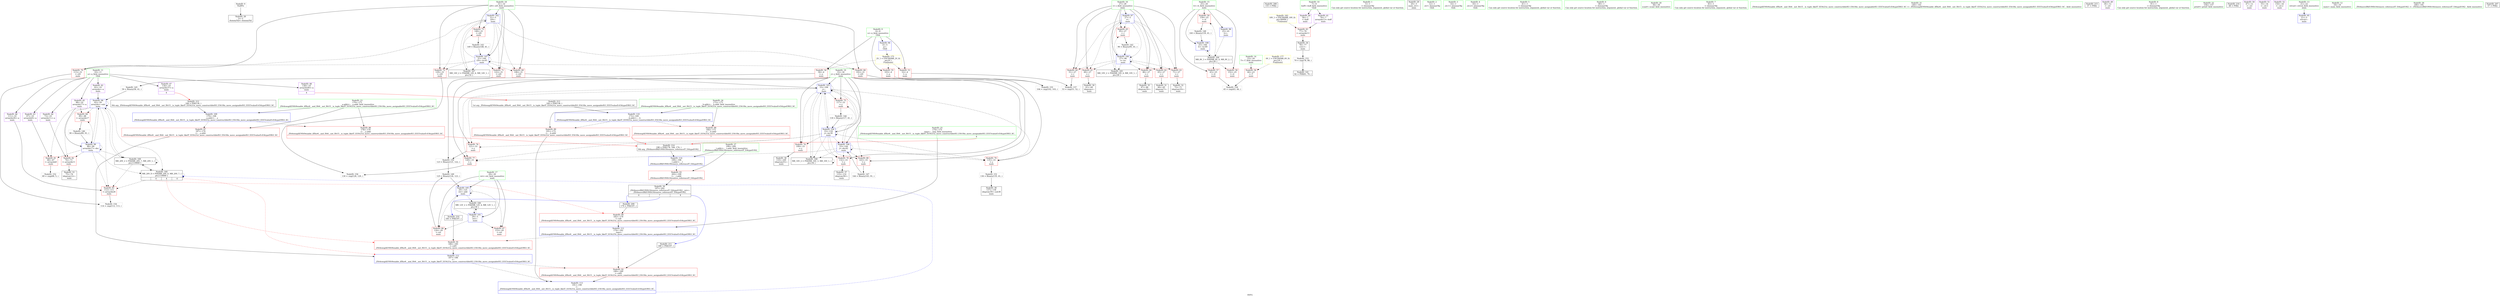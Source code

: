 digraph "SVFG" {
	label="SVFG";

	Node0x5576fee85460 [shape=record,color=grey,label="{NodeID: 0\nNullPtr}"];
	Node0x5576fee85460 -> Node0x5576fee9d410[style=solid];
	Node0x5576fee9e550 [shape=record,color=blue,label="{NodeID: 97\n27\<--5\ni\<--\nmain\n}"];
	Node0x5576fee9e550 -> Node0x5576fee9fe60[style=dashed];
	Node0x5576fee9e550 -> Node0x5576fee9ff30[style=dashed];
	Node0x5576fee9e550 -> Node0x5576feea0000[style=dashed];
	Node0x5576fee9e550 -> Node0x5576feea00d0[style=dashed];
	Node0x5576fee9e550 -> Node0x5576feea01a0[style=dashed];
	Node0x5576fee9e550 -> Node0x5576feea0270[style=dashed];
	Node0x5576fee9e550 -> Node0x5576fee9e7c0[style=dashed];
	Node0x5576fee9e550 -> Node0x5576feeae950[style=dashed];
	Node0x5576fee9c860 [shape=record,color=green,label="{NodeID: 14\n23\<--24\nT\<--T_field_insensitive\nmain\n}"];
	Node0x5576fee9c860 -> Node0x5576fee9fb20[style=solid];
	Node0x5576feea3030 [shape=record,color=blue,label="{NodeID: 111\n174\<--182\n__tmp\<--\n_ZSt4swapIiENSt9enable_ifIXsr6__and_ISt6__not_ISt15__is_tuple_likeIT_EESt21is_move_constructibleIS3_ESt18is_move_assignableIS3_EEE5valueEvE4typeERS3_SC_\n}"];
	Node0x5576feea3030 -> Node0x5576feea1790[style=dashed];
	Node0x5576feea3030 -> Node0x5576feea1860[style=dashed];
	Node0x5576fee9d410 [shape=record,color=black,label="{NodeID: 28\n2\<--3\ndummyVal\<--dummyVal\n}"];
	Node0x5576feebf0a0 [shape=record,color=black,label="{NodeID: 208\n155 = PHI()\n}"];
	Node0x5576fee9dfa0 [shape=record,color=purple,label="{NodeID: 42\n62\<--10\narrayidx\<--a\nmain\n}"];
	Node0x5576fee9dfa0 -> Node0x5576fee9e620[style=solid];
	Node0x5576fee9fb20 [shape=record,color=red,label="{NodeID: 56\n44\<--23\n\<--T\nmain\n}"];
	Node0x5576fee9fb20 -> Node0x5576feea7140[style=solid];
	Node0x5576feea69c0 [shape=record,color=grey,label="{NodeID: 153\n79 = cmp(78, 80, )\n}"];
	Node0x5576feea69c0 -> Node0x5576feccb5a0[style=solid];
	Node0x5576feea0680 [shape=record,color=red,label="{NodeID: 70\n113\<--31\n\<--i20\nmain\n}"];
	Node0x5576feea0680 -> Node0x5576feea6b40[style=solid];
	Node0x5576feeaf350 [shape=record,color=black,label="{NodeID: 167\nMR_14V_2 = PHI(MR_14V_4, MR_14V_1, )\npts\{32 \}\n}"];
	Node0x5576feeaf350 -> Node0x5576fee9e960[style=dashed];
	Node0x5576feea11e0 [shape=record,color=red,label="{NodeID: 84\n89\<--88\n\<--arrayidx17\nmain\n}"];
	Node0x5576feea11e0 -> Node0x5576feea5f40[style=solid];
	Node0x5576fee84950 [shape=record,color=green,label="{NodeID: 1\n5\<--1\n\<--dummyObj\nCan only get source location for instruction, argument, global var or function.}"];
	Node0x5576fee9e620 [shape=record,color=blue,label="{NodeID: 98\n62\<--59\narrayidx\<--sub\nmain\n}"];
	Node0x5576fee9e620 -> Node0x5576feea0f70[style=dashed];
	Node0x5576fee9e620 -> Node0x5576feea1040[style=dashed];
	Node0x5576fee9e620 -> Node0x5576feea11e0[style=dashed];
	Node0x5576fee9e620 -> Node0x5576feea12b0[style=dashed];
	Node0x5576fee9e620 -> Node0x5576fee9e620[style=dashed];
	Node0x5576fee9e620 -> Node0x5576fee9e6f0[style=dashed];
	Node0x5576fee9e620 -> Node0x5576feead050[style=dashed];
	Node0x5576fee9e620 -> Node0x5576feeafd50[style=dashed];
	Node0x5576fee9c8f0 [shape=record,color=green,label="{NodeID: 15\n25\<--26\ntt\<--tt_field_insensitive\nmain\n}"];
	Node0x5576fee9c8f0 -> Node0x5576fee9fbf0[style=solid];
	Node0x5576fee9c8f0 -> Node0x5576fee9fcc0[style=solid];
	Node0x5576fee9c8f0 -> Node0x5576fee9fd90[style=solid];
	Node0x5576fee9c8f0 -> Node0x5576fee9e480[style=solid];
	Node0x5576fee9c8f0 -> Node0x5576feea2dc0[style=solid];
	Node0x5576feea3100 [shape=record,color=blue,label="{NodeID: 112\n187\<--186\n\<--\n_ZSt4swapIiENSt9enable_ifIXsr6__and_ISt6__not_ISt15__is_tuple_likeIT_EESt21is_move_constructibleIS3_ESt18is_move_assignableIS3_EEE5valueEvE4typeERS3_SC_\n}"];
	Node0x5576feea3100 -> Node0x5576feea1860[style=dashed];
	Node0x5576feea3100 -> Node0x5576feea31d0[style=dashed];
	Node0x5576fee9d510 [shape=record,color=black,label="{NodeID: 29\n20\<--5\nmain_ret\<--\nmain\n}"];
	Node0x5576feebded0 [shape=record,color=black,label="{NodeID: 209\n179 = PHI(197, )\n}"];
	Node0x5576feebded0 -> Node0x5576feea16c0[style=solid];
	Node0x5576fee9e070 [shape=record,color=purple,label="{NodeID: 43\n67\<--10\narrayidx8\<--a\nmain\n}"];
	Node0x5576fee9e070 -> Node0x5576feea0f70[style=solid];
	Node0x5576fee9fbf0 [shape=record,color=red,label="{NodeID: 57\n43\<--25\n\<--tt\nmain\n}"];
	Node0x5576fee9fbf0 -> Node0x5576feea7140[style=solid];
	Node0x5576feea6b40 [shape=record,color=grey,label="{NodeID: 154\n114 = cmp(112, 113, )\n}"];
	Node0x5576feea0750 [shape=record,color=red,label="{NodeID: 71\n122\<--31\n\<--i20\nmain\n}"];
	Node0x5576feea0750 -> Node0x5576feea6540[style=solid];
	Node0x5576feeaf850 [shape=record,color=black,label="{NodeID: 168\nMR_16V_2 = PHI(MR_16V_3, MR_16V_1, )\npts\{34 \}\n}"];
	Node0x5576feeaf850 -> Node0x5576fee9ea30[style=dashed];
	Node0x5576feeaf850 -> Node0x5576feeaf850[style=dashed];
	Node0x5576feea12b0 [shape=record,color=red,label="{NodeID: 85\n112\<--111\n\<--arrayidx26\nmain\n}"];
	Node0x5576feea12b0 -> Node0x5576feea6b40[style=solid];
	Node0x5576fee84360 [shape=record,color=green,label="{NodeID: 2\n12\<--1\n.str\<--dummyObj\nGlob }"];
	Node0x5576fee9e6f0 [shape=record,color=blue,label="{NodeID: 99\n88\<--90\narrayidx17\<--dec\nmain\n}"];
	Node0x5576fee9e6f0 -> Node0x5576feea0f70[style=dashed];
	Node0x5576fee9e6f0 -> Node0x5576feea1040[style=dashed];
	Node0x5576fee9e6f0 -> Node0x5576feea11e0[style=dashed];
	Node0x5576fee9e6f0 -> Node0x5576feea12b0[style=dashed];
	Node0x5576fee9e6f0 -> Node0x5576fee9e620[style=dashed];
	Node0x5576fee9e6f0 -> Node0x5576fee9e6f0[style=dashed];
	Node0x5576fee9e6f0 -> Node0x5576feead050[style=dashed];
	Node0x5576fee9e6f0 -> Node0x5576feeafd50[style=dashed];
	Node0x5576fee9c9c0 [shape=record,color=green,label="{NodeID: 16\n27\<--28\ni\<--i_field_insensitive\nmain\n}"];
	Node0x5576fee9c9c0 -> Node0x5576fee9fe60[style=solid];
	Node0x5576fee9c9c0 -> Node0x5576fee9ff30[style=solid];
	Node0x5576fee9c9c0 -> Node0x5576feea0000[style=solid];
	Node0x5576fee9c9c0 -> Node0x5576feea00d0[style=solid];
	Node0x5576fee9c9c0 -> Node0x5576feea01a0[style=solid];
	Node0x5576fee9c9c0 -> Node0x5576feea0270[style=solid];
	Node0x5576fee9c9c0 -> Node0x5576fee9e550[style=solid];
	Node0x5576fee9c9c0 -> Node0x5576fee9e7c0[style=solid];
	Node0x5576feea31d0 [shape=record,color=blue,label="{NodeID: 113\n191\<--190\n\<--\n_ZSt4swapIiENSt9enable_ifIXsr6__and_ISt6__not_ISt15__is_tuple_likeIT_EESt21is_move_constructibleIS3_ESt18is_move_assignableIS3_EEE5valueEvE4typeERS3_SC_\n|{<s0>4}}"];
	Node0x5576feea31d0:s0 -> Node0x5576feead050[style=dashed,color=blue];
	Node0x5576fee9d5e0 [shape=record,color=black,label="{NodeID: 30\n61\<--60\nidxprom\<--\nmain\n}"];
	Node0x5576feebe0c0 [shape=record,color=black,label="{NodeID: 210\n185 = PHI(197, )\n}"];
	Node0x5576feebe0c0 -> Node0x5576feea1790[style=solid];
	Node0x5576fee9e140 [shape=record,color=purple,label="{NodeID: 44\n73\<--10\narrayidx11\<--a\nmain\n}"];
	Node0x5576fee9e140 -> Node0x5576feea1040[style=solid];
	Node0x5576feccb5a0 [shape=record,color=black,label="{NodeID: 141\n82 = PHI(83, 79, )\n}"];
	Node0x5576fee9fcc0 [shape=record,color=red,label="{NodeID: 58\n152\<--25\n\<--tt\nmain\n}"];
	Node0x5576feea6cc0 [shape=record,color=grey,label="{NodeID: 155\n104 = cmp(102, 103, )\n}"];
	Node0x5576feea0820 [shape=record,color=red,label="{NodeID: 72\n129\<--31\n\<--i20\nmain\n}"];
	Node0x5576feea0820 -> Node0x5576feea6e40[style=solid];
	Node0x5576feeafd50 [shape=record,color=black,label="{NodeID: 169\nMR_20V_2 = PHI(MR_20V_7, MR_20V_1, )\npts\{110000 \}\n}"];
	Node0x5576feeafd50 -> Node0x5576feea12b0[style=dashed];
	Node0x5576feeafd50 -> Node0x5576fee9e620[style=dashed];
	Node0x5576feeafd50 -> Node0x5576feead050[style=dashed];
	Node0x5576feeafd50 -> Node0x5576feeafd50[style=dashed];
	Node0x5576feea1380 [shape=record,color=red,label="{NodeID: 86\n178\<--170\n\<--__a.addr\n_ZSt4swapIiENSt9enable_ifIXsr6__and_ISt6__not_ISt15__is_tuple_likeIT_EESt21is_move_constructibleIS3_ESt18is_move_assignableIS3_EEE5valueEvE4typeERS3_SC_\n|{<s0>6}}"];
	Node0x5576feea1380:s0 -> Node0x5576feebe580[style=solid,color=red];
	Node0x5576fee843f0 [shape=record,color=green,label="{NodeID: 3\n14\<--1\n.str.1\<--dummyObj\nGlob }"];
	Node0x5576feeb2b30 [shape=record,color=yellow,style=double,label="{NodeID: 183\n18V_1 = ENCHI(MR_18V_0)\npts\{90000 \}\nFun[main]}"];
	Node0x5576feeb2b30 -> Node0x5576feea1110[style=dashed];
	Node0x5576fee9e7c0 [shape=record,color=blue,label="{NodeID: 100\n27\<--96\ni\<--inc\nmain\n}"];
	Node0x5576fee9e7c0 -> Node0x5576fee9fe60[style=dashed];
	Node0x5576fee9e7c0 -> Node0x5576fee9ff30[style=dashed];
	Node0x5576fee9e7c0 -> Node0x5576feea0000[style=dashed];
	Node0x5576fee9e7c0 -> Node0x5576feea00d0[style=dashed];
	Node0x5576fee9e7c0 -> Node0x5576feea01a0[style=dashed];
	Node0x5576fee9e7c0 -> Node0x5576feea0270[style=dashed];
	Node0x5576fee9e7c0 -> Node0x5576fee9e7c0[style=dashed];
	Node0x5576fee9e7c0 -> Node0x5576feeae950[style=dashed];
	Node0x5576fee9ca90 [shape=record,color=green,label="{NodeID: 17\n29\<--30\nret\<--ret_field_insensitive\nmain\n}"];
	Node0x5576fee9ca90 -> Node0x5576feea0340[style=solid];
	Node0x5576fee9ca90 -> Node0x5576feea0410[style=solid];
	Node0x5576fee9ca90 -> Node0x5576fee9e890[style=solid];
	Node0x5576fee9ca90 -> Node0x5576fee9ebd0[style=solid];
	Node0x5576feea32a0 [shape=record,color=blue,label="{NodeID: 114\n199\<--198\n__t.addr\<--__t\n_ZSt4moveIRiEONSt16remove_referenceIT_E4typeEOS2_\n}"];
	Node0x5576feea32a0 -> Node0x5576feea1930[style=dashed];
	Node0x5576fee9d6b0 [shape=record,color=black,label="{NodeID: 31\n66\<--65\nidxprom7\<--\nmain\n}"];
	Node0x5576feebe1c0 [shape=record,color=black,label="{NodeID: 211\n189 = PHI(197, )\n}"];
	Node0x5576feebe1c0 -> Node0x5576feea1860[style=solid];
	Node0x5576fee9e210 [shape=record,color=purple,label="{NodeID: 45\n88\<--10\narrayidx17\<--a\nmain\n}"];
	Node0x5576fee9e210 -> Node0x5576feea11e0[style=solid];
	Node0x5576fee9e210 -> Node0x5576fee9e6f0[style=solid];
	Node0x5576feea5940 [shape=record,color=grey,label="{NodeID: 142\n96 = Binary(95, 41, )\n}"];
	Node0x5576feea5940 -> Node0x5576fee9e7c0[style=solid];
	Node0x5576fee9fd90 [shape=record,color=red,label="{NodeID: 59\n159\<--25\n\<--tt\nmain\n}"];
	Node0x5576fee9fd90 -> Node0x5576feea6240[style=solid];
	Node0x5576feea6e40 [shape=record,color=grey,label="{NodeID: 156\n130 = cmp(128, 129, )\n}"];
	Node0x5576feea08f0 [shape=record,color=red,label="{NodeID: 73\n148\<--31\n\<--i20\nmain\n}"];
	Node0x5576feea08f0 -> Node0x5576feea5ac0[style=solid];
	Node0x5576feea1450 [shape=record,color=red,label="{NodeID: 87\n187\<--170\n\<--__a.addr\n_ZSt4swapIiENSt9enable_ifIXsr6__and_ISt6__not_ISt15__is_tuple_likeIT_EESt21is_move_constructibleIS3_ESt18is_move_assignableIS3_EEE5valueEvE4typeERS3_SC_\n}"];
	Node0x5576feea1450 -> Node0x5576feea3100[style=solid];
	Node0x5576fee845c0 [shape=record,color=green,label="{NodeID: 4\n16\<--1\n.str.2\<--dummyObj\nGlob }"];
	Node0x5576fee9e890 [shape=record,color=blue,label="{NodeID: 101\n29\<--5\nret\<--\nmain\n}"];
	Node0x5576fee9e890 -> Node0x5576feea0340[style=dashed];
	Node0x5576fee9e890 -> Node0x5576feea0410[style=dashed];
	Node0x5576fee9e890 -> Node0x5576fee9ebd0[style=dashed];
	Node0x5576fee9e890 -> Node0x5576feeaee50[style=dashed];
	Node0x5576fee9cb60 [shape=record,color=green,label="{NodeID: 18\n31\<--32\ni20\<--i20_field_insensitive\nmain\n}"];
	Node0x5576fee9cb60 -> Node0x5576feea04e0[style=solid];
	Node0x5576fee9cb60 -> Node0x5576feea05b0[style=solid];
	Node0x5576fee9cb60 -> Node0x5576feea0680[style=solid];
	Node0x5576fee9cb60 -> Node0x5576feea0750[style=solid];
	Node0x5576fee9cb60 -> Node0x5576feea0820[style=solid];
	Node0x5576fee9cb60 -> Node0x5576feea08f0[style=solid];
	Node0x5576fee9cb60 -> Node0x5576fee9e960[style=solid];
	Node0x5576fee9cb60 -> Node0x5576feea2cf0[style=solid];
	Node0x5576fee9d780 [shape=record,color=black,label="{NodeID: 32\n72\<--71\nidxprom10\<--\nmain\n}"];
	Node0x5576feebe300 [shape=record,color=black,label="{NodeID: 212\n168 = PHI(134, )\n0th arg _ZSt4swapIiENSt9enable_ifIXsr6__and_ISt6__not_ISt15__is_tuple_likeIT_EESt21is_move_constructibleIS3_ESt18is_move_assignableIS3_EEE5valueEvE4typeERS3_SC_ }"];
	Node0x5576feebe300 -> Node0x5576feea2e90[style=solid];
	Node0x5576fee9e2e0 [shape=record,color=purple,label="{NodeID: 46\n111\<--10\narrayidx26\<--a\nmain\n}"];
	Node0x5576fee9e2e0 -> Node0x5576feea12b0[style=solid];
	Node0x5576feea5ac0 [shape=record,color=grey,label="{NodeID: 143\n149 = Binary(148, 41, )\n}"];
	Node0x5576feea5ac0 -> Node0x5576feea2cf0[style=solid];
	Node0x5576fee9fe60 [shape=record,color=red,label="{NodeID: 60\n51\<--27\n\<--i\nmain\n}"];
	Node0x5576fee9fe60 -> Node0x5576feea6fc0[style=solid];
	Node0x5576feea6fc0 [shape=record,color=grey,label="{NodeID: 157\n53 = cmp(51, 52, )\n}"];
	Node0x5576feea09c0 [shape=record,color=red,label="{NodeID: 74\n109\<--33\n\<--j\nmain\n}"];
	Node0x5576feea09c0 -> Node0x5576fee9dac0[style=solid];
	Node0x5576feea1520 [shape=record,color=red,label="{NodeID: 88\n184\<--172\n\<--__b.addr\n_ZSt4swapIiENSt9enable_ifIXsr6__and_ISt6__not_ISt15__is_tuple_likeIT_EESt21is_move_constructibleIS3_ESt18is_move_assignableIS3_EEE5valueEvE4typeERS3_SC_\n|{<s0>7}}"];
	Node0x5576feea1520:s0 -> Node0x5576feebe580[style=solid,color=red];
	Node0x5576fee84650 [shape=record,color=green,label="{NodeID: 5\n41\<--1\n\<--dummyObj\nCan only get source location for instruction, argument, global var or function.}"];
	Node0x5576fee9e960 [shape=record,color=blue,label="{NodeID: 102\n31\<--5\ni20\<--\nmain\n}"];
	Node0x5576fee9e960 -> Node0x5576feea04e0[style=dashed];
	Node0x5576fee9e960 -> Node0x5576feea05b0[style=dashed];
	Node0x5576fee9e960 -> Node0x5576feea0680[style=dashed];
	Node0x5576fee9e960 -> Node0x5576feea0750[style=dashed];
	Node0x5576fee9e960 -> Node0x5576feea0820[style=dashed];
	Node0x5576fee9e960 -> Node0x5576feea08f0[style=dashed];
	Node0x5576fee9e960 -> Node0x5576feea2cf0[style=dashed];
	Node0x5576fee9e960 -> Node0x5576feeaf350[style=dashed];
	Node0x5576fee9cc30 [shape=record,color=green,label="{NodeID: 19\n33\<--34\nj\<--j_field_insensitive\nmain\n}"];
	Node0x5576fee9cc30 -> Node0x5576feea09c0[style=solid];
	Node0x5576fee9cc30 -> Node0x5576feea0a90[style=solid];
	Node0x5576fee9cc30 -> Node0x5576feea0b60[style=solid];
	Node0x5576fee9cc30 -> Node0x5576feea0c30[style=solid];
	Node0x5576fee9cc30 -> Node0x5576feea0d00[style=solid];
	Node0x5576fee9cc30 -> Node0x5576feea0dd0[style=solid];
	Node0x5576fee9cc30 -> Node0x5576feea0ea0[style=solid];
	Node0x5576fee9cc30 -> Node0x5576fee9ea30[style=solid];
	Node0x5576fee9cc30 -> Node0x5576fee9eb00[style=solid];
	Node0x5576fee9cc30 -> Node0x5576feea2c20[style=solid];
	Node0x5576fee9d850 [shape=record,color=black,label="{NodeID: 33\n75\<--74\nidxprom12\<--\nmain\n}"];
	Node0x5576feebe440 [shape=record,color=black,label="{NodeID: 213\n169 = PHI(138, )\n1st arg _ZSt4swapIiENSt9enable_ifIXsr6__and_ISt6__not_ISt15__is_tuple_likeIT_EESt21is_move_constructibleIS3_ESt18is_move_assignableIS3_EEE5valueEvE4typeERS3_SC_ }"];
	Node0x5576feebe440 -> Node0x5576feea2f60[style=solid];
	Node0x5576fee9e3b0 [shape=record,color=purple,label="{NodeID: 47\n134\<--10\narrayidx37\<--a\nmain\n|{<s0>4}}"];
	Node0x5576fee9e3b0:s0 -> Node0x5576feebe300[style=solid,color=red];
	Node0x5576feea5c40 [shape=record,color=grey,label="{NodeID: 144\n118 = Binary(117, 41, )\n}"];
	Node0x5576feea5c40 -> Node0x5576fee9eb00[style=solid];
	Node0x5576fee9ff30 [shape=record,color=red,label="{NodeID: 61\n60\<--27\n\<--i\nmain\n}"];
	Node0x5576fee9ff30 -> Node0x5576fee9d5e0[style=solid];
	Node0x5576feea7140 [shape=record,color=grey,label="{NodeID: 158\n45 = cmp(43, 44, )\n}"];
	Node0x5576feea0a90 [shape=record,color=red,label="{NodeID: 75\n117\<--33\n\<--j\nmain\n}"];
	Node0x5576feea0a90 -> Node0x5576feea5c40[style=solid];
	Node0x5576feea15f0 [shape=record,color=red,label="{NodeID: 89\n191\<--172\n\<--__b.addr\n_ZSt4swapIiENSt9enable_ifIXsr6__and_ISt6__not_ISt15__is_tuple_likeIT_EESt21is_move_constructibleIS3_ESt18is_move_assignableIS3_EEE5valueEvE4typeERS3_SC_\n}"];
	Node0x5576feea15f0 -> Node0x5576feea31d0[style=solid];
	Node0x5576fee859d0 [shape=record,color=green,label="{NodeID: 6\n80\<--1\n\<--dummyObj\nCan only get source location for instruction, argument, global var or function.}"];
	Node0x5576fee9ea30 [shape=record,color=blue,label="{NodeID: 103\n33\<--106\nj\<--\nmain\n}"];
	Node0x5576fee9ea30 -> Node0x5576feea09c0[style=dashed];
	Node0x5576fee9ea30 -> Node0x5576feea0a90[style=dashed];
	Node0x5576fee9ea30 -> Node0x5576feea0b60[style=dashed];
	Node0x5576fee9ea30 -> Node0x5576feea0c30[style=dashed];
	Node0x5576fee9ea30 -> Node0x5576feea0d00[style=dashed];
	Node0x5576fee9ea30 -> Node0x5576feea0dd0[style=dashed];
	Node0x5576fee9ea30 -> Node0x5576feea0ea0[style=dashed];
	Node0x5576fee9ea30 -> Node0x5576fee9ea30[style=dashed];
	Node0x5576fee9ea30 -> Node0x5576fee9eb00[style=dashed];
	Node0x5576fee9ea30 -> Node0x5576feea2c20[style=dashed];
	Node0x5576fee9ea30 -> Node0x5576feeaf850[style=dashed];
	Node0x5576fee9cd00 [shape=record,color=green,label="{NodeID: 20\n38\<--39\nscanf\<--scanf_field_insensitive\n}"];
	Node0x5576fee9d920 [shape=record,color=black,label="{NodeID: 34\n78\<--77\nconv\<--\nmain\n}"];
	Node0x5576fee9d920 -> Node0x5576feea69c0[style=solid];
	Node0x5576feebe580 [shape=record,color=black,label="{NodeID: 214\n198 = PHI(178, 184, 174, )\n0th arg _ZSt4moveIRiEONSt16remove_referenceIT_E4typeEOS2_ }"];
	Node0x5576feebe580 -> Node0x5576feea32a0[style=solid];
	Node0x5576fee9f4a0 [shape=record,color=purple,label="{NodeID: 48\n138\<--10\narrayidx40\<--a\nmain\n|{<s0>4}}"];
	Node0x5576fee9f4a0:s0 -> Node0x5576feebe440[style=solid,color=red];
	Node0x5576feea5dc0 [shape=record,color=grey,label="{NodeID: 145\n59 = Binary(58, 41, )\n}"];
	Node0x5576feea5dc0 -> Node0x5576fee9e620[style=solid];
	Node0x5576feea0000 [shape=record,color=red,label="{NodeID: 62\n65\<--27\n\<--i\nmain\n}"];
	Node0x5576feea0000 -> Node0x5576fee9d6b0[style=solid];
	Node0x5576feea0b60 [shape=record,color=red,label="{NodeID: 76\n121\<--33\n\<--j\nmain\n}"];
	Node0x5576feea0b60 -> Node0x5576feea6540[style=solid];
	Node0x5576feea16c0 [shape=record,color=red,label="{NodeID: 90\n182\<--179\n\<--call\n_ZSt4swapIiENSt9enable_ifIXsr6__and_ISt6__not_ISt15__is_tuple_likeIT_EESt21is_move_constructibleIS3_ESt18is_move_assignableIS3_EEE5valueEvE4typeERS3_SC_\n}"];
	Node0x5576feea16c0 -> Node0x5576feea3030[style=solid];
	Node0x5576fee85a60 [shape=record,color=green,label="{NodeID: 7\n83\<--1\n\<--dummyObj\nCan only get source location for instruction, argument, global var or function.}"];
	Node0x5576fee9eb00 [shape=record,color=blue,label="{NodeID: 104\n33\<--118\nj\<--inc30\nmain\n}"];
	Node0x5576fee9eb00 -> Node0x5576feea09c0[style=dashed];
	Node0x5576fee9eb00 -> Node0x5576feea0a90[style=dashed];
	Node0x5576fee9eb00 -> Node0x5576feea0b60[style=dashed];
	Node0x5576fee9eb00 -> Node0x5576feea0c30[style=dashed];
	Node0x5576fee9eb00 -> Node0x5576feea0d00[style=dashed];
	Node0x5576fee9eb00 -> Node0x5576feea0dd0[style=dashed];
	Node0x5576fee9eb00 -> Node0x5576feea0ea0[style=dashed];
	Node0x5576fee9eb00 -> Node0x5576fee9ea30[style=dashed];
	Node0x5576fee9eb00 -> Node0x5576fee9eb00[style=dashed];
	Node0x5576fee9eb00 -> Node0x5576feea2c20[style=dashed];
	Node0x5576fee9eb00 -> Node0x5576feeaf850[style=dashed];
	Node0x5576fee9cdd0 [shape=record,color=green,label="{NodeID: 21\n140\<--141\n_ZSt4swapIiENSt9enable_ifIXsr6__and_ISt6__not_ISt15__is_tuple_likeIT_EESt21is_move_constructibleIS3_ESt18is_move_assignableIS3_EEE5valueEvE4typeERS3_SC_\<--_ZSt4swapIiENSt9enable_ifIXsr6__and_ISt6__not_ISt15__is_tuple_likeIT_EESt21is_move_constructibleIS3_ESt18is_move_assignableIS3_EEE5valueEvE4typeERS3_SC__field_insensitive\n}"];
	Node0x5576fee9d9f0 [shape=record,color=black,label="{NodeID: 35\n87\<--86\nidxprom16\<--\nmain\n}"];
	Node0x5576feebe860 [shape=record,color=black,label="{NodeID: 215\n37 = PHI()\n}"];
	Node0x5576fee9f570 [shape=record,color=purple,label="{NodeID: 49\n36\<--12\n\<--.str\nmain\n}"];
	Node0x5576feea5f40 [shape=record,color=grey,label="{NodeID: 146\n90 = Binary(89, 91, )\n}"];
	Node0x5576feea5f40 -> Node0x5576fee9e6f0[style=solid];
	Node0x5576feea00d0 [shape=record,color=red,label="{NodeID: 63\n71\<--27\n\<--i\nmain\n}"];
	Node0x5576feea00d0 -> Node0x5576fee9d780[style=solid];
	Node0x5576feead050 [shape=record,color=black,label="{NodeID: 160\nMR_20V_8 = PHI(MR_20V_9, MR_20V_7, )\npts\{110000 \}\n|{|<s3>4|<s4>4|<s5>4}}"];
	Node0x5576feead050 -> Node0x5576feea12b0[style=dashed];
	Node0x5576feead050 -> Node0x5576feead050[style=dashed];
	Node0x5576feead050 -> Node0x5576feeafd50[style=dashed];
	Node0x5576feead050:s3 -> Node0x5576feea16c0[style=dashed,color=red];
	Node0x5576feead050:s4 -> Node0x5576feea1790[style=dashed,color=red];
	Node0x5576feead050:s5 -> Node0x5576feea3100[style=dashed,color=red];
	Node0x5576feea0c30 [shape=record,color=red,label="{NodeID: 77\n128\<--33\n\<--j\nmain\n}"];
	Node0x5576feea0c30 -> Node0x5576feea6e40[style=solid];
	Node0x5576feea1790 [shape=record,color=red,label="{NodeID: 91\n186\<--185\n\<--call1\n_ZSt4swapIiENSt9enable_ifIXsr6__and_ISt6__not_ISt15__is_tuple_likeIT_EESt21is_move_constructibleIS3_ESt18is_move_assignableIS3_EEE5valueEvE4typeERS3_SC_\n}"];
	Node0x5576feea1790 -> Node0x5576feea3100[style=solid];
	Node0x5576fee84c20 [shape=record,color=green,label="{NodeID: 8\n91\<--1\n\<--dummyObj\nCan only get source location for instruction, argument, global var or function.}"];
	Node0x5576fee9ebd0 [shape=record,color=blue,label="{NodeID: 105\n29\<--125\nret\<--add\nmain\n}"];
	Node0x5576fee9ebd0 -> Node0x5576feea0340[style=dashed];
	Node0x5576fee9ebd0 -> Node0x5576feea0410[style=dashed];
	Node0x5576fee9ebd0 -> Node0x5576fee9ebd0[style=dashed];
	Node0x5576fee9ebd0 -> Node0x5576feeaee50[style=dashed];
	Node0x5576fee9ced0 [shape=record,color=green,label="{NodeID: 22\n156\<--157\nprintf\<--printf_field_insensitive\n}"];
	Node0x5576fee9dac0 [shape=record,color=black,label="{NodeID: 36\n110\<--109\nidxprom25\<--\nmain\n}"];
	Node0x5576feebe930 [shape=record,color=black,label="{NodeID: 216\n48 = PHI()\n}"];
	Node0x5576fee9f640 [shape=record,color=purple,label="{NodeID: 50\n47\<--12\n\<--.str\nmain\n}"];
	Node0x5576feea60c0 [shape=record,color=grey,label="{NodeID: 147\n144 = Binary(143, 91, )\n}"];
	Node0x5576feea60c0 -> Node0x5576feea2c20[style=solid];
	Node0x5576feea01a0 [shape=record,color=red,label="{NodeID: 64\n86\<--27\n\<--i\nmain\n}"];
	Node0x5576feea01a0 -> Node0x5576fee9d9f0[style=solid];
	Node0x5576feea0d00 [shape=record,color=red,label="{NodeID: 78\n132\<--33\n\<--j\nmain\n}"];
	Node0x5576feea0d00 -> Node0x5576fee9db90[style=solid];
	Node0x5576fed91810 [shape=record,color=yellow,style=double,label="{NodeID: 175\n2V_1 = ENCHI(MR_2V_0)\npts\{6 \}\nFun[main]}"];
	Node0x5576fed91810 -> Node0x5576fee9f8b0[style=dashed];
	Node0x5576fed91810 -> Node0x5576fee9f980[style=dashed];
	Node0x5576fed91810 -> Node0x5576fee9fa50[style=dashed];
	Node0x5576feea1860 [shape=record,color=red,label="{NodeID: 92\n190\<--189\n\<--call2\n_ZSt4swapIiENSt9enable_ifIXsr6__and_ISt6__not_ISt15__is_tuple_likeIT_EESt21is_move_constructibleIS3_ESt18is_move_assignableIS3_EEE5valueEvE4typeERS3_SC_\n}"];
	Node0x5576feea1860 -> Node0x5576feea31d0[style=solid];
	Node0x5576fee84cb0 [shape=record,color=green,label="{NodeID: 9\n4\<--6\nn\<--n_field_insensitive\nGlob }"];
	Node0x5576fee84cb0 -> Node0x5576fee9f8b0[style=solid];
	Node0x5576fee84cb0 -> Node0x5576fee9f980[style=solid];
	Node0x5576fee84cb0 -> Node0x5576fee9fa50[style=solid];
	Node0x5576fee84cb0 -> Node0x5576feea1a00[style=solid];
	Node0x5576feea2c20 [shape=record,color=blue,label="{NodeID: 106\n33\<--144\nj\<--dec42\nmain\n}"];
	Node0x5576feea2c20 -> Node0x5576feea0c30[style=dashed];
	Node0x5576feea2c20 -> Node0x5576feea0d00[style=dashed];
	Node0x5576feea2c20 -> Node0x5576feea0dd0[style=dashed];
	Node0x5576feea2c20 -> Node0x5576feea0ea0[style=dashed];
	Node0x5576feea2c20 -> Node0x5576fee9ea30[style=dashed];
	Node0x5576feea2c20 -> Node0x5576feea2c20[style=dashed];
	Node0x5576feea2c20 -> Node0x5576feeaf850[style=dashed];
	Node0x5576fee9cfd0 [shape=record,color=green,label="{NodeID: 23\n170\<--171\n__a.addr\<--__a.addr_field_insensitive\n_ZSt4swapIiENSt9enable_ifIXsr6__and_ISt6__not_ISt15__is_tuple_likeIT_EESt21is_move_constructibleIS3_ESt18is_move_assignableIS3_EEE5valueEvE4typeERS3_SC_\n}"];
	Node0x5576fee9cfd0 -> Node0x5576feea1380[style=solid];
	Node0x5576fee9cfd0 -> Node0x5576feea1450[style=solid];
	Node0x5576fee9cfd0 -> Node0x5576feea2e90[style=solid];
	Node0x5576fee9db90 [shape=record,color=black,label="{NodeID: 37\n133\<--132\nidxprom36\<--\nmain\n}"];
	Node0x5576fee9f710 [shape=record,color=purple,label="{NodeID: 51\n55\<--14\n\<--.str.1\nmain\n}"];
	Node0x5576feea6240 [shape=record,color=grey,label="{NodeID: 148\n160 = Binary(159, 41, )\n}"];
	Node0x5576feea6240 -> Node0x5576feea2dc0[style=solid];
	Node0x5576feea0270 [shape=record,color=red,label="{NodeID: 65\n95\<--27\n\<--i\nmain\n}"];
	Node0x5576feea0270 -> Node0x5576feea5940[style=solid];
	Node0x5576feea0dd0 [shape=record,color=red,label="{NodeID: 79\n135\<--33\n\<--j\nmain\n}"];
	Node0x5576feea0dd0 -> Node0x5576feea66c0[style=solid];
	Node0x5576feea1930 [shape=record,color=red,label="{NodeID: 93\n202\<--199\n\<--__t.addr\n_ZSt4moveIRiEONSt16remove_referenceIT_E4typeEOS2_\n}"];
	Node0x5576feea1930 -> Node0x5576fee9dd30[style=solid];
	Node0x5576fee84d80 [shape=record,color=green,label="{NodeID: 10\n7\<--9\nbuff\<--buff_field_insensitive\nGlob }"];
	Node0x5576fee84d80 -> Node0x5576fee9de00[style=solid];
	Node0x5576fee84d80 -> Node0x5576fee9ded0[style=solid];
	Node0x5576feea2cf0 [shape=record,color=blue,label="{NodeID: 107\n31\<--149\ni20\<--inc45\nmain\n}"];
	Node0x5576feea2cf0 -> Node0x5576feea04e0[style=dashed];
	Node0x5576feea2cf0 -> Node0x5576feea05b0[style=dashed];
	Node0x5576feea2cf0 -> Node0x5576feea0680[style=dashed];
	Node0x5576feea2cf0 -> Node0x5576feea0750[style=dashed];
	Node0x5576feea2cf0 -> Node0x5576feea0820[style=dashed];
	Node0x5576feea2cf0 -> Node0x5576feea08f0[style=dashed];
	Node0x5576feea2cf0 -> Node0x5576feea2cf0[style=dashed];
	Node0x5576feea2cf0 -> Node0x5576feeaf350[style=dashed];
	Node0x5576fee9d0a0 [shape=record,color=green,label="{NodeID: 24\n172\<--173\n__b.addr\<--__b.addr_field_insensitive\n_ZSt4swapIiENSt9enable_ifIXsr6__and_ISt6__not_ISt15__is_tuple_likeIT_EESt21is_move_constructibleIS3_ESt18is_move_assignableIS3_EEE5valueEvE4typeERS3_SC_\n}"];
	Node0x5576fee9d0a0 -> Node0x5576feea1520[style=solid];
	Node0x5576fee9d0a0 -> Node0x5576feea15f0[style=solid];
	Node0x5576fee9d0a0 -> Node0x5576feea2f60[style=solid];
	Node0x5576fee9dc60 [shape=record,color=black,label="{NodeID: 38\n137\<--136\nidxprom39\<--sub38\nmain\n}"];
	Node0x5576fee9f7e0 [shape=record,color=purple,label="{NodeID: 52\n154\<--16\n\<--.str.2\nmain\n}"];
	Node0x5576feea63c0 [shape=record,color=grey,label="{NodeID: 149\n125 = Binary(124, 123, )\n}"];
	Node0x5576feea63c0 -> Node0x5576fee9ebd0[style=solid];
	Node0x5576feea0340 [shape=record,color=red,label="{NodeID: 66\n124\<--29\n\<--ret\nmain\n}"];
	Node0x5576feea0340 -> Node0x5576feea63c0[style=solid];
	Node0x5576feea0ea0 [shape=record,color=red,label="{NodeID: 80\n143\<--33\n\<--j\nmain\n}"];
	Node0x5576feea0ea0 -> Node0x5576feea60c0[style=solid];
	Node0x5576feeb25f0 [shape=record,color=yellow,style=double,label="{NodeID: 177\n6V_1 = ENCHI(MR_6V_0)\npts\{24 \}\nFun[main]}"];
	Node0x5576feeb25f0 -> Node0x5576fee9fb20[style=dashed];
	Node0x5576feea1a00 [shape=record,color=blue,label="{NodeID: 94\n4\<--5\nn\<--\nGlob }"];
	Node0x5576feea1a00 -> Node0x5576fed91810[style=dashed];
	Node0x5576fee9c6b0 [shape=record,color=green,label="{NodeID: 11\n10\<--11\na\<--a_field_insensitive\nGlob }"];
	Node0x5576fee9c6b0 -> Node0x5576fee9dfa0[style=solid];
	Node0x5576fee9c6b0 -> Node0x5576fee9e070[style=solid];
	Node0x5576fee9c6b0 -> Node0x5576fee9e140[style=solid];
	Node0x5576fee9c6b0 -> Node0x5576fee9e210[style=solid];
	Node0x5576fee9c6b0 -> Node0x5576fee9e2e0[style=solid];
	Node0x5576fee9c6b0 -> Node0x5576fee9e3b0[style=solid];
	Node0x5576fee9c6b0 -> Node0x5576fee9f4a0[style=solid];
	Node0x5576feea2dc0 [shape=record,color=blue,label="{NodeID: 108\n25\<--160\ntt\<--inc49\nmain\n}"];
	Node0x5576feea2dc0 -> Node0x5576feeae450[style=dashed];
	Node0x5576fee9d170 [shape=record,color=green,label="{NodeID: 25\n174\<--175\n__tmp\<--__tmp_field_insensitive\n_ZSt4swapIiENSt9enable_ifIXsr6__and_ISt6__not_ISt15__is_tuple_likeIT_EESt21is_move_constructibleIS3_ESt18is_move_assignableIS3_EEE5valueEvE4typeERS3_SC_\n|{|<s1>8}}"];
	Node0x5576fee9d170 -> Node0x5576feea3030[style=solid];
	Node0x5576fee9d170:s1 -> Node0x5576feebe580[style=solid,color=red];
	Node0x5576fee9dd30 [shape=record,color=black,label="{NodeID: 39\n197\<--202\n_ZSt4moveIRiEONSt16remove_referenceIT_E4typeEOS2__ret\<--\n_ZSt4moveIRiEONSt16remove_referenceIT_E4typeEOS2_\n|{<s0>6|<s1>7|<s2>8}}"];
	Node0x5576fee9dd30:s0 -> Node0x5576feebded0[style=solid,color=blue];
	Node0x5576fee9dd30:s1 -> Node0x5576feebe0c0[style=solid,color=blue];
	Node0x5576fee9dd30:s2 -> Node0x5576feebe1c0[style=solid,color=blue];
	Node0x5576fee9f8b0 [shape=record,color=red,label="{NodeID: 53\n52\<--4\n\<--n\nmain\n}"];
	Node0x5576fee9f8b0 -> Node0x5576feea6fc0[style=solid];
	Node0x5576feea6540 [shape=record,color=grey,label="{NodeID: 150\n123 = Binary(121, 122, )\n}"];
	Node0x5576feea6540 -> Node0x5576feea63c0[style=solid];
	Node0x5576feea0410 [shape=record,color=red,label="{NodeID: 67\n153\<--29\n\<--ret\nmain\n}"];
	Node0x5576feeae450 [shape=record,color=black,label="{NodeID: 164\nMR_8V_3 = PHI(MR_8V_4, MR_8V_2, )\npts\{26 \}\n}"];
	Node0x5576feeae450 -> Node0x5576fee9fbf0[style=dashed];
	Node0x5576feeae450 -> Node0x5576fee9fcc0[style=dashed];
	Node0x5576feeae450 -> Node0x5576fee9fd90[style=dashed];
	Node0x5576feeae450 -> Node0x5576feea2dc0[style=dashed];
	Node0x5576feea0f70 [shape=record,color=red,label="{NodeID: 81\n68\<--67\n\<--arrayidx8\nmain\n}"];
	Node0x5576feea0f70 -> Node0x5576feea6840[style=solid];
	Node0x5576feea1b00 [shape=record,color=blue,label="{NodeID: 95\n21\<--5\nretval\<--\nmain\n}"];
	Node0x5576fee9c740 [shape=record,color=green,label="{NodeID: 12\n18\<--19\nmain\<--main_field_insensitive\n}"];
	Node0x5576feea2e90 [shape=record,color=blue,label="{NodeID: 109\n170\<--168\n__a.addr\<--__a\n_ZSt4swapIiENSt9enable_ifIXsr6__and_ISt6__not_ISt15__is_tuple_likeIT_EESt21is_move_constructibleIS3_ESt18is_move_assignableIS3_EEE5valueEvE4typeERS3_SC_\n}"];
	Node0x5576feea2e90 -> Node0x5576feea1380[style=dashed];
	Node0x5576feea2e90 -> Node0x5576feea1450[style=dashed];
	Node0x5576fee9d240 [shape=record,color=green,label="{NodeID: 26\n180\<--181\n_ZSt4moveIRiEONSt16remove_referenceIT_E4typeEOS2_\<--_ZSt4moveIRiEONSt16remove_referenceIT_E4typeEOS2__field_insensitive\n}"];
	Node0x5576fee9de00 [shape=record,color=purple,label="{NodeID: 40\n56\<--7\n\<--buff\nmain\n}"];
	Node0x5576fee9f980 [shape=record,color=red,label="{NodeID: 54\n58\<--4\n\<--n\nmain\n}"];
	Node0x5576fee9f980 -> Node0x5576feea5dc0[style=solid];
	Node0x5576feea66c0 [shape=record,color=grey,label="{NodeID: 151\n136 = Binary(135, 41, )\n}"];
	Node0x5576feea66c0 -> Node0x5576fee9dc60[style=solid];
	Node0x5576feea04e0 [shape=record,color=red,label="{NodeID: 68\n102\<--31\n\<--i20\nmain\n}"];
	Node0x5576feea04e0 -> Node0x5576feea6cc0[style=solid];
	Node0x5576feeae950 [shape=record,color=black,label="{NodeID: 165\nMR_10V_2 = PHI(MR_10V_4, MR_10V_1, )\npts\{28 \}\n}"];
	Node0x5576feeae950 -> Node0x5576fee9e550[style=dashed];
	Node0x5576feea1040 [shape=record,color=red,label="{NodeID: 82\n74\<--73\n\<--arrayidx11\nmain\n}"];
	Node0x5576feea1040 -> Node0x5576fee9d850[style=solid];
	Node0x5576fee9e480 [shape=record,color=blue,label="{NodeID: 96\n25\<--41\ntt\<--\nmain\n}"];
	Node0x5576fee9e480 -> Node0x5576feeae450[style=dashed];
	Node0x5576fee9c7d0 [shape=record,color=green,label="{NodeID: 13\n21\<--22\nretval\<--retval_field_insensitive\nmain\n}"];
	Node0x5576fee9c7d0 -> Node0x5576feea1b00[style=solid];
	Node0x5576feea2f60 [shape=record,color=blue,label="{NodeID: 110\n172\<--169\n__b.addr\<--__b\n_ZSt4swapIiENSt9enable_ifIXsr6__and_ISt6__not_ISt15__is_tuple_likeIT_EESt21is_move_constructibleIS3_ESt18is_move_assignableIS3_EEE5valueEvE4typeERS3_SC_\n}"];
	Node0x5576feea2f60 -> Node0x5576feea1520[style=dashed];
	Node0x5576feea2f60 -> Node0x5576feea15f0[style=dashed];
	Node0x5576fee9d340 [shape=record,color=green,label="{NodeID: 27\n199\<--200\n__t.addr\<--__t.addr_field_insensitive\n_ZSt4moveIRiEONSt16remove_referenceIT_E4typeEOS2_\n}"];
	Node0x5576fee9d340 -> Node0x5576feea1930[style=solid];
	Node0x5576fee9d340 -> Node0x5576feea32a0[style=solid];
	Node0x5576feebf170 [shape=record,color=black,label="{NodeID: 207\n57 = PHI()\n}"];
	Node0x5576fee9ded0 [shape=record,color=purple,label="{NodeID: 41\n76\<--7\narrayidx13\<--buff\nmain\n}"];
	Node0x5576fee9ded0 -> Node0x5576feea1110[style=solid];
	Node0x5576fee9fa50 [shape=record,color=red,label="{NodeID: 55\n103\<--4\n\<--n\nmain\n}"];
	Node0x5576fee9fa50 -> Node0x5576feea6cc0[style=solid];
	Node0x5576feea6840 [shape=record,color=grey,label="{NodeID: 152\n69 = cmp(68, 5, )\n}"];
	Node0x5576feea05b0 [shape=record,color=red,label="{NodeID: 69\n106\<--31\n\<--i20\nmain\n}"];
	Node0x5576feea05b0 -> Node0x5576fee9ea30[style=solid];
	Node0x5576feeaee50 [shape=record,color=black,label="{NodeID: 166\nMR_12V_2 = PHI(MR_12V_4, MR_12V_1, )\npts\{30 \}\n}"];
	Node0x5576feeaee50 -> Node0x5576fee9e890[style=dashed];
	Node0x5576feea1110 [shape=record,color=red,label="{NodeID: 83\n77\<--76\n\<--arrayidx13\nmain\n}"];
	Node0x5576feea1110 -> Node0x5576fee9d920[style=solid];
}
